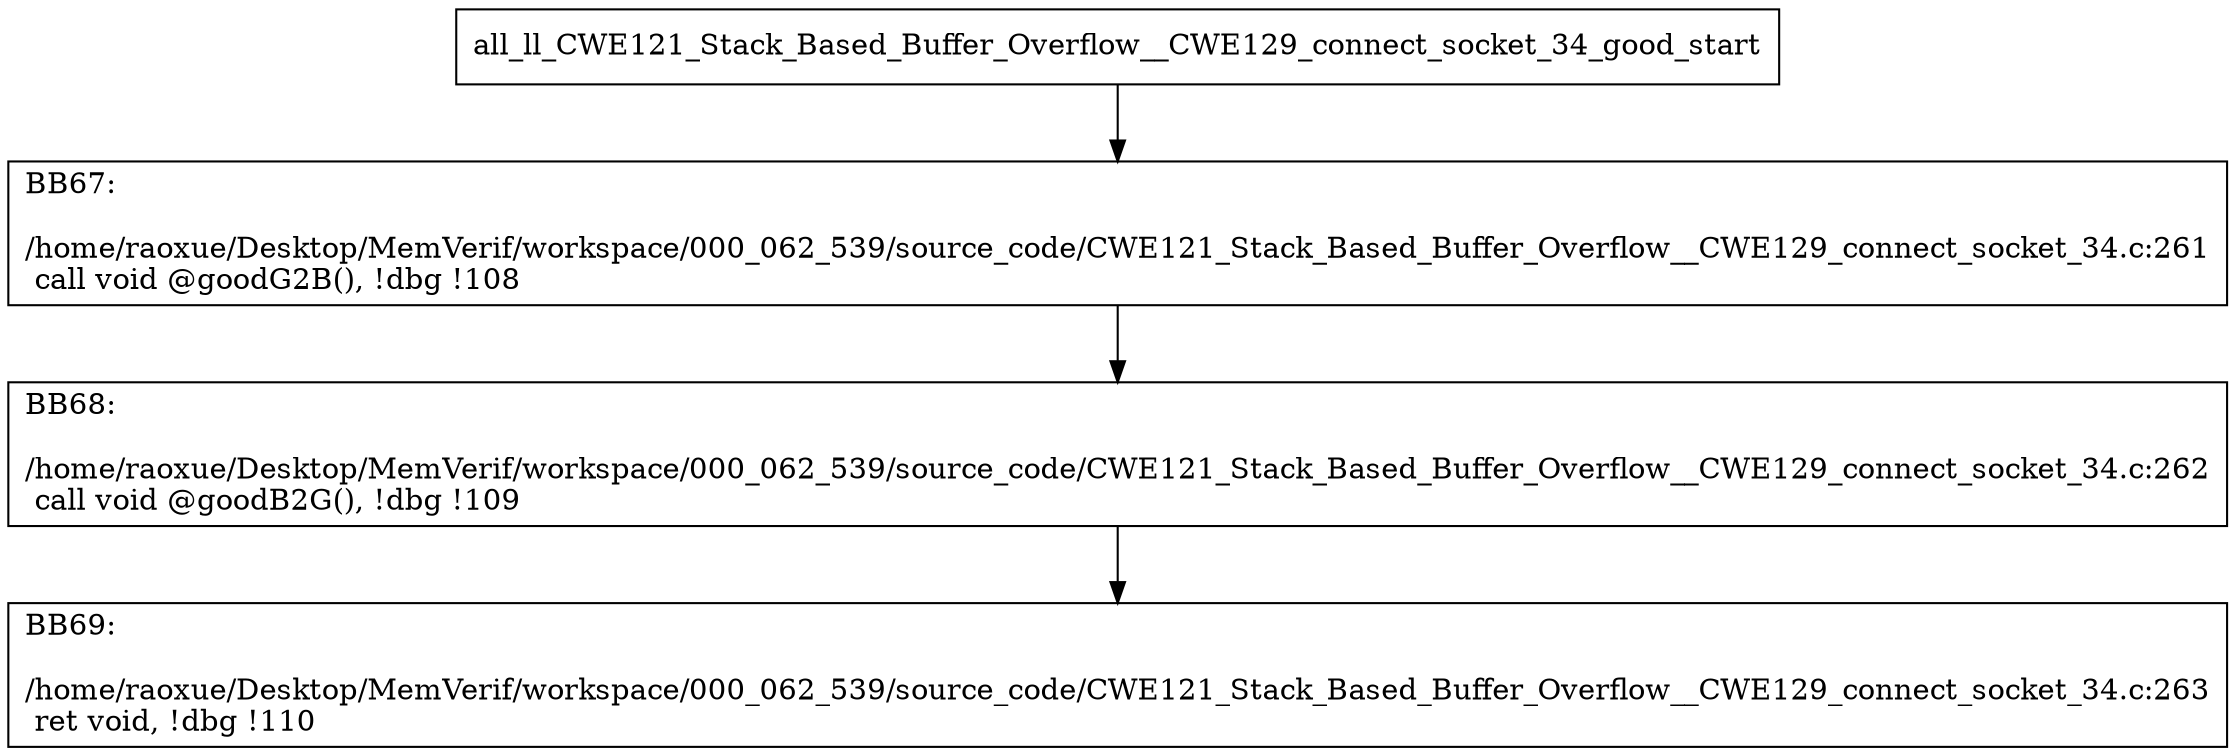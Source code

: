 digraph "CFG for'all_ll_CWE121_Stack_Based_Buffer_Overflow__CWE129_connect_socket_34_good' function" {
	BBall_ll_CWE121_Stack_Based_Buffer_Overflow__CWE129_connect_socket_34_good_start[shape=record,label="{all_ll_CWE121_Stack_Based_Buffer_Overflow__CWE129_connect_socket_34_good_start}"];
	BBall_ll_CWE121_Stack_Based_Buffer_Overflow__CWE129_connect_socket_34_good_start-> all_ll_CWE121_Stack_Based_Buffer_Overflow__CWE129_connect_socket_34_goodBB67;
	all_ll_CWE121_Stack_Based_Buffer_Overflow__CWE129_connect_socket_34_goodBB67 [shape=record, label="{BB67:\l\l/home/raoxue/Desktop/MemVerif/workspace/000_062_539/source_code/CWE121_Stack_Based_Buffer_Overflow__CWE129_connect_socket_34.c:261\l
  call void @goodG2B(), !dbg !108\l
}"];
	all_ll_CWE121_Stack_Based_Buffer_Overflow__CWE129_connect_socket_34_goodBB67-> all_ll_CWE121_Stack_Based_Buffer_Overflow__CWE129_connect_socket_34_goodBB68;
	all_ll_CWE121_Stack_Based_Buffer_Overflow__CWE129_connect_socket_34_goodBB68 [shape=record, label="{BB68:\l\l/home/raoxue/Desktop/MemVerif/workspace/000_062_539/source_code/CWE121_Stack_Based_Buffer_Overflow__CWE129_connect_socket_34.c:262\l
  call void @goodB2G(), !dbg !109\l
}"];
	all_ll_CWE121_Stack_Based_Buffer_Overflow__CWE129_connect_socket_34_goodBB68-> all_ll_CWE121_Stack_Based_Buffer_Overflow__CWE129_connect_socket_34_goodBB69;
	all_ll_CWE121_Stack_Based_Buffer_Overflow__CWE129_connect_socket_34_goodBB69 [shape=record, label="{BB69:\l\l/home/raoxue/Desktop/MemVerif/workspace/000_062_539/source_code/CWE121_Stack_Based_Buffer_Overflow__CWE129_connect_socket_34.c:263\l
  ret void, !dbg !110\l
}"];
}
